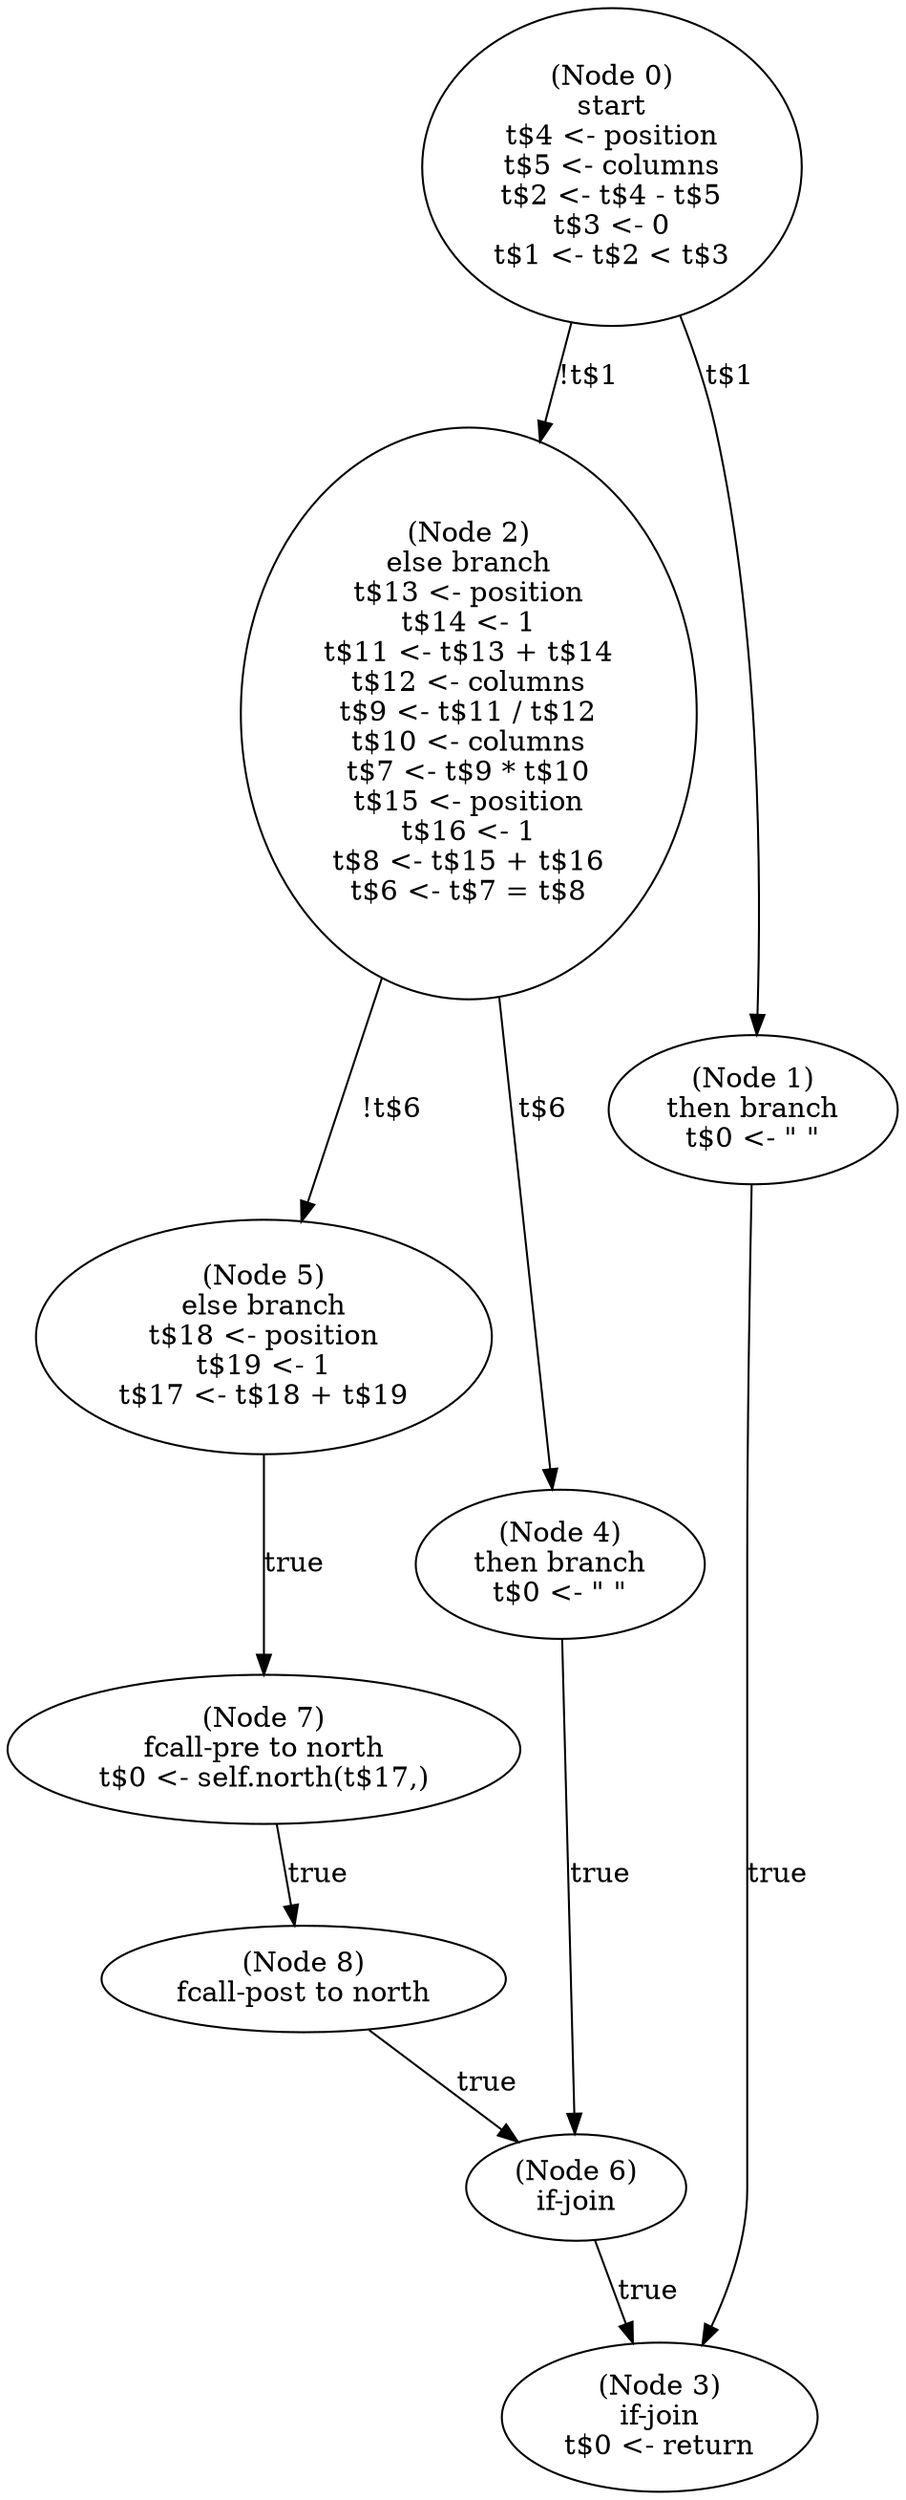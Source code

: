 digraph northeast_pre {
  n0 [label="(Node 0)\nstart\nt$4 <- position\nt$5 <- columns\nt$2 <- t$4 - t$5\nt$3 <- 0\nt$1 <- t$2 < t$3\n"];
 n0 -> n2 [label="!t$1"];
 n0 -> n1 [label="t$1"];
  n1 [label="(Node 1)\nthen branch\nt$0 <- \" \"\n"];
 n1 -> n3 [label="true"];
  n2 [label="(Node 2)\nelse branch\nt$13 <- position\nt$14 <- 1\nt$11 <- t$13 + t$14\nt$12 <- columns\nt$9 <- t$11 / t$12\nt$10 <- columns\nt$7 <- t$9 * t$10\nt$15 <- position\nt$16 <- 1\nt$8 <- t$15 + t$16\nt$6 <- t$7 = t$8\n"];
 n2 -> n5 [label="!t$6"];
 n2 -> n4 [label="t$6"];
  n3 [label="(Node 3)\nif-join\nt$0 <- return\n"];
  n4 [label="(Node 4)\nthen branch\nt$0 <- \" \"\n"];
 n4 -> n6 [label="true"];
  n5 [label="(Node 5)\nelse branch\nt$18 <- position\nt$19 <- 1\nt$17 <- t$18 + t$19\n"];
 n5 -> n7 [label="true"];
  n6 [label="(Node 6)\nif-join\n"];
 n6 -> n3 [label="true"];
  n7 [label="(Node 7)\nfcall-pre to north\nt$0 <- self.north(t$17,)\n"];
 n7 -> n8 [label="true"];
  n8 [label="(Node 8)\nfcall-post to north\n"];
 n8 -> n6 [label="true"];
}
